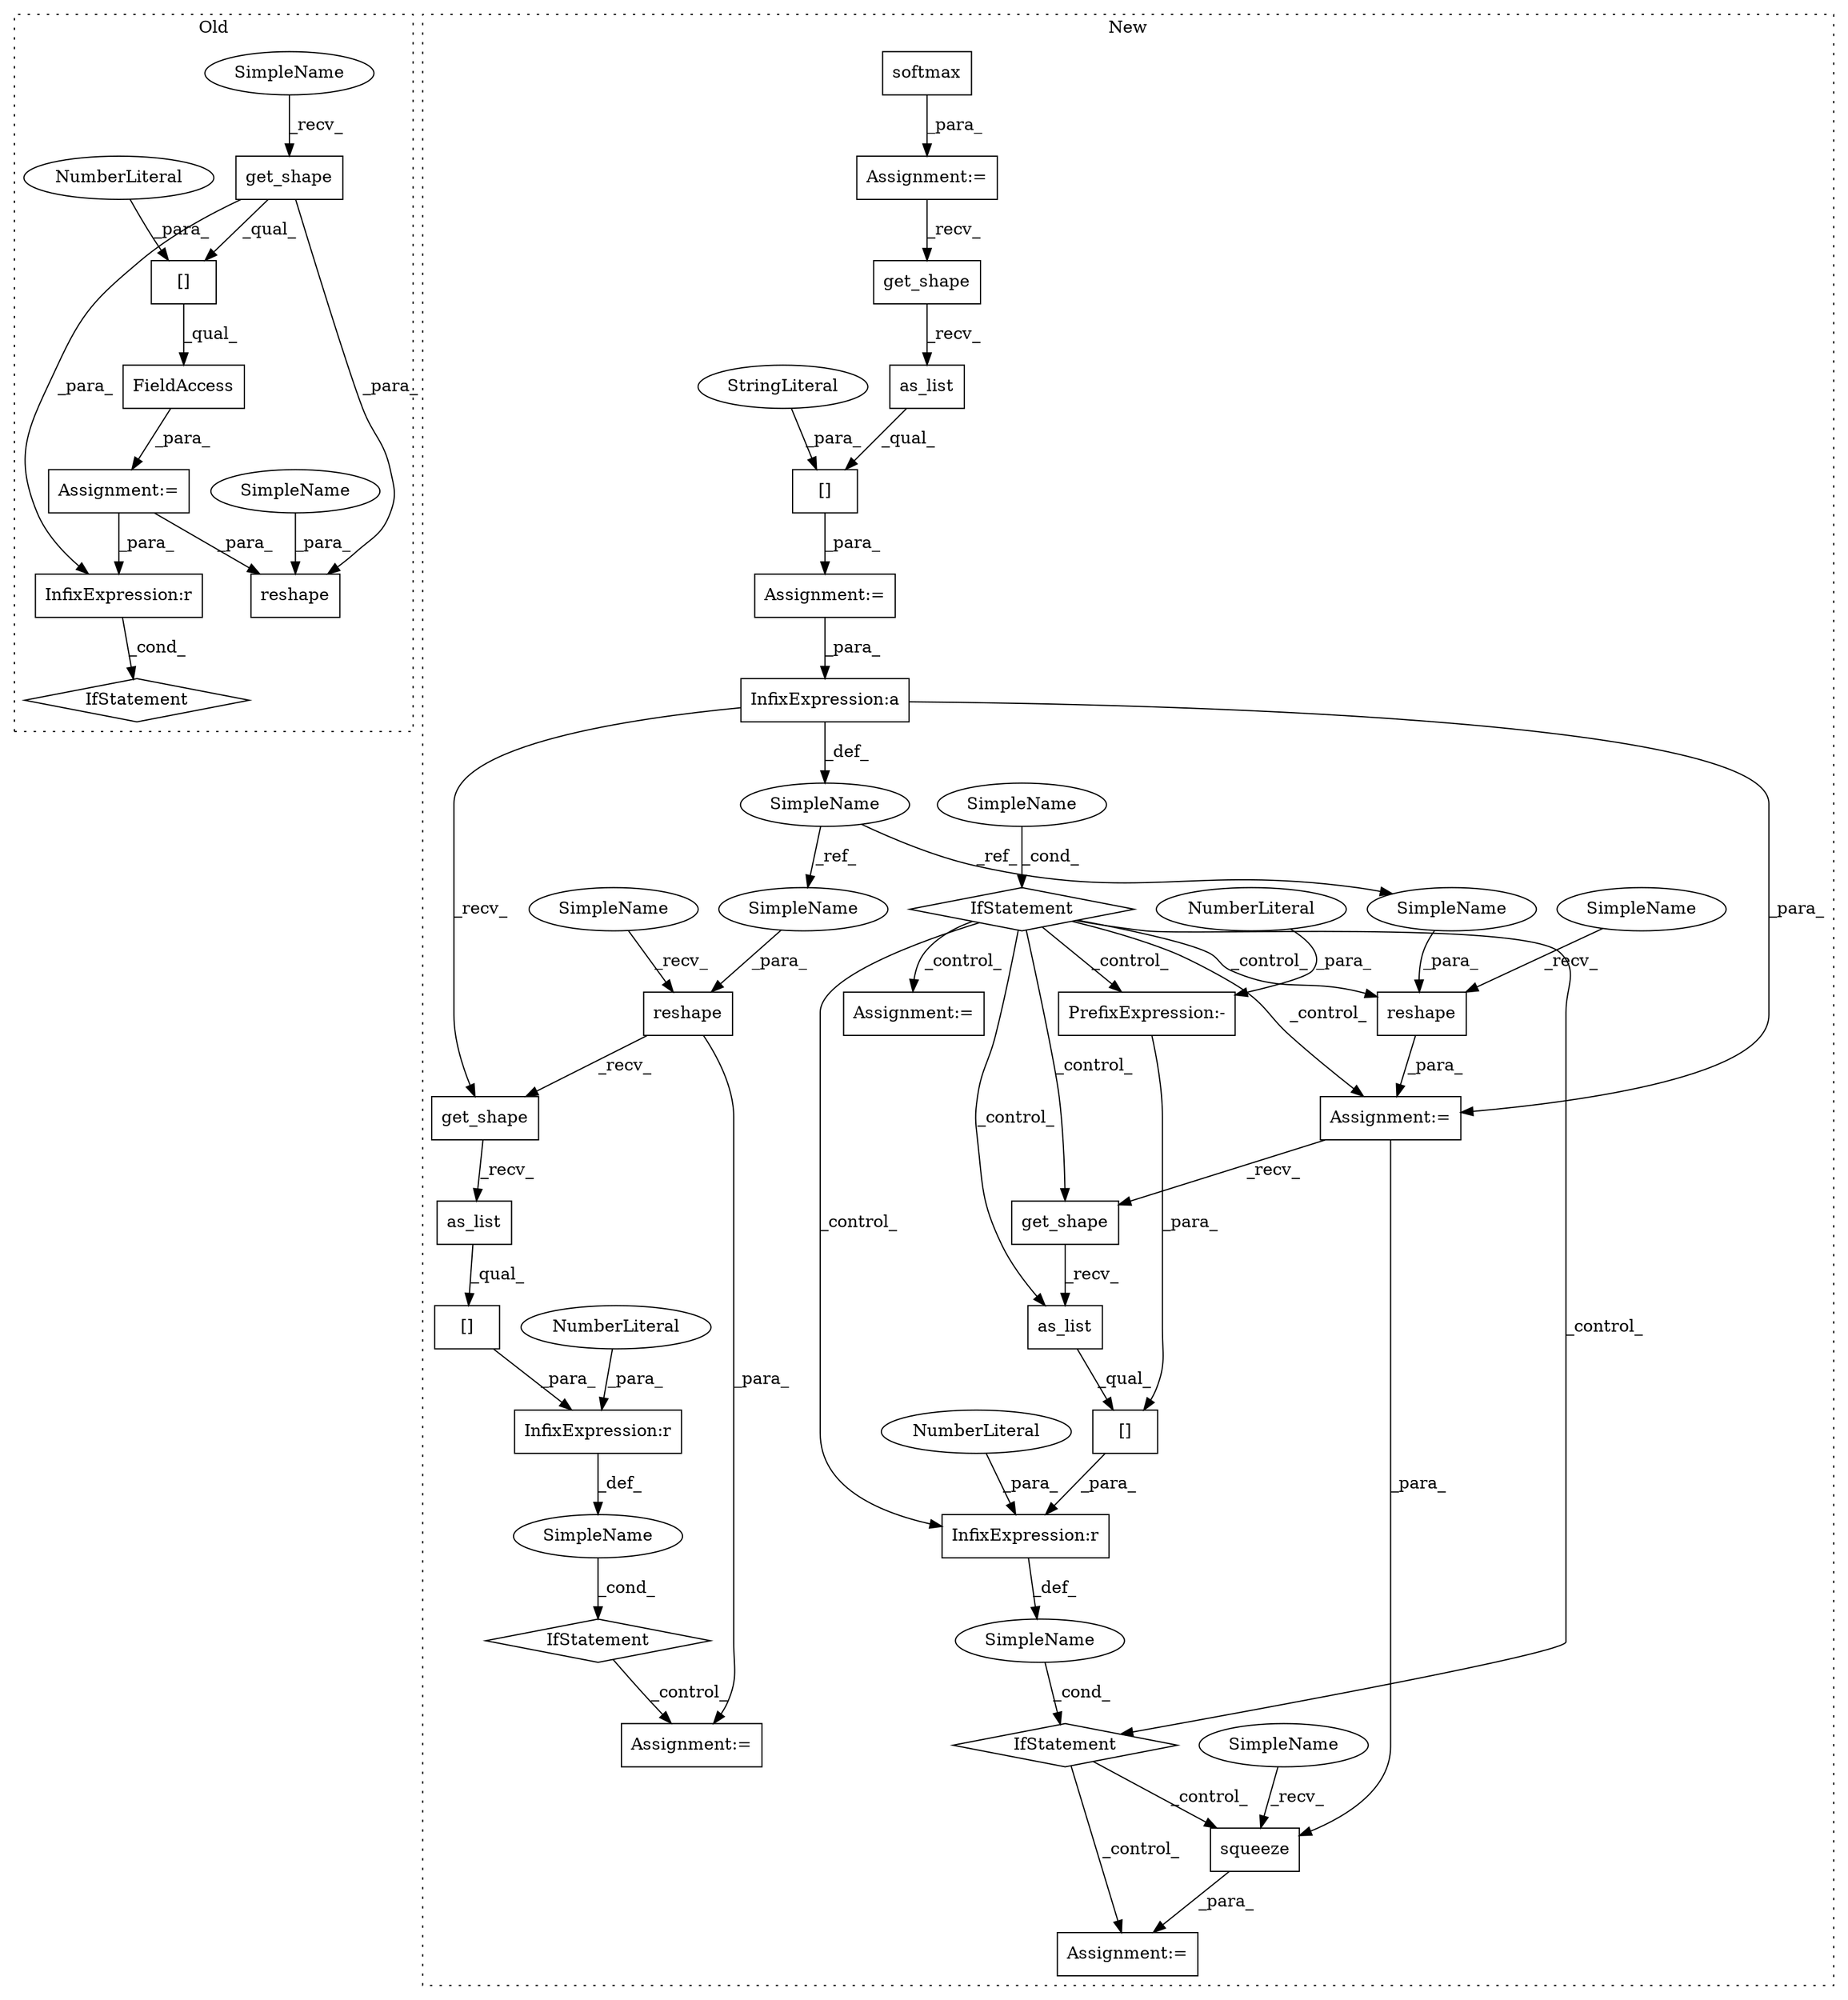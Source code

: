 digraph G {
subgraph cluster0 {
1 [label="get_shape" a="32" s="1697" l="11" shape="box"];
3 [label="Assignment:=" a="7" s="1683" l="1" shape="box"];
4 [label="[]" a="2" s="1684,1710" l="25,1" shape="box"];
5 [label="NumberLiteral" a="34" s="1709" l="1" shape="ellipse"];
7 [label="IfStatement" a="25" s="2638" l="3" shape="diamond"];
12 [label="FieldAccess" a="22" s="1684" l="33" shape="box"];
25 [label="reshape" a="32" s="1749,1794" l="8,1" shape="box"];
38 [label="InfixExpression:r" a="27" s="2629" l="4" shape="box"];
43 [label="SimpleName" a="42" s="1757" l="12" shape="ellipse"];
44 [label="SimpleName" a="42" s="1684" l="12" shape="ellipse"];
label = "Old";
style="dotted";
}
subgraph cluster1 {
2 [label="get_shape" a="32" s="2788" l="11" shape="box"];
6 [label="IfStatement" a="25" s="2775,2818" l="4,2" shape="diamond"];
8 [label="SimpleName" a="42" s="" l="" shape="ellipse"];
9 [label="Assignment:=" a="7" s="2844" l="1" shape="box"];
10 [label="squeeze" a="32" s="2856,2875" l="8,1" shape="box"];
11 [label="softmax" a="32" s="2284,2298" l="8,1" shape="box"];
13 [label="IfStatement" a="25" s="2526,2575" l="4,2" shape="diamond"];
14 [label="SimpleName" a="42" s="" l="" shape="ellipse"];
15 [label="Assignment:=" a="7" s="2605" l="1" shape="box"];
16 [label="IfStatement" a="25" s="2667,2689" l="4,2" shape="diamond"];
17 [label="reshape" a="32" s="2476,2513" l="8,1" shape="box"];
18 [label="InfixExpression:a" a="27" s="2421" l="3" shape="box"];
19 [label="[]" a="2" s="2530,2569" l="37,1" shape="box"];
20 [label="SimpleName" a="42" s="" l="" shape="ellipse"];
21 [label="[]" a="2" s="2779,2812" l="31,1" shape="box"];
22 [label="get_shape" a="32" s="2545" l="11" shape="box"];
23 [label="[]" a="2" s="2337,2384" l="29,1" shape="box"];
24 [label="get_shape" a="32" s="2344" l="11" shape="box"];
26 [label="reshape" a="32" s="2725,2760" l="8,1" shape="box"];
27 [label="SimpleName" a="42" s="2397" l="9" shape="ellipse"];
28 [label="as_list" a="32" s="2557" l="9" shape="box"];
29 [label="PrefixExpression:-" a="38" s="2810" l="1" shape="box"];
30 [label="NumberLiteral" a="34" s="2811" l="1" shape="ellipse"];
31 [label="as_list" a="32" s="2800" l="9" shape="box"];
32 [label="StringLiteral" a="45" s="2366" l="18" shape="ellipse"];
33 [label="as_list" a="32" s="2356" l="9" shape="box"];
34 [label="InfixExpression:r" a="27" s="2570" l="4" shape="box"];
35 [label="NumberLiteral" a="34" s="2574" l="1" shape="ellipse"];
36 [label="InfixExpression:r" a="27" s="2813" l="4" shape="box"];
37 [label="NumberLiteral" a="34" s="2817" l="1" shape="ellipse"];
39 [label="Assignment:=" a="7" s="2713" l="1" shape="box"];
40 [label="Assignment:=" a="7" s="2336" l="1" shape="box"];
41 [label="Assignment:=" a="7" s="2932" l="1" shape="box"];
42 [label="Assignment:=" a="7" s="2269" l="1" shape="box"];
45 [label="SimpleName" a="42" s="2845" l="10" shape="ellipse"];
46 [label="SimpleName" a="42" s="2465" l="10" shape="ellipse"];
47 [label="SimpleName" a="42" s="2714" l="10" shape="ellipse"];
48 [label="SimpleName" a="42" s="2751" l="9" shape="ellipse"];
49 [label="SimpleName" a="42" s="2504" l="9" shape="ellipse"];
label = "New";
style="dotted";
}
1 -> 4 [label="_qual_"];
1 -> 38 [label="_para_"];
1 -> 25 [label="_para_"];
2 -> 31 [label="_recv_"];
3 -> 38 [label="_para_"];
3 -> 25 [label="_para_"];
4 -> 12 [label="_qual_"];
5 -> 4 [label="_para_"];
6 -> 10 [label="_control_"];
6 -> 9 [label="_control_"];
8 -> 6 [label="_cond_"];
10 -> 9 [label="_para_"];
11 -> 42 [label="_para_"];
12 -> 3 [label="_para_"];
13 -> 15 [label="_control_"];
14 -> 13 [label="_cond_"];
16 -> 31 [label="_control_"];
16 -> 36 [label="_control_"];
16 -> 29 [label="_control_"];
16 -> 6 [label="_control_"];
16 -> 26 [label="_control_"];
16 -> 39 [label="_control_"];
16 -> 41 [label="_control_"];
16 -> 2 [label="_control_"];
17 -> 22 [label="_recv_"];
17 -> 15 [label="_para_"];
18 -> 39 [label="_para_"];
18 -> 22 [label="_recv_"];
18 -> 27 [label="_def_"];
19 -> 34 [label="_para_"];
20 -> 16 [label="_cond_"];
21 -> 36 [label="_para_"];
22 -> 28 [label="_recv_"];
23 -> 40 [label="_para_"];
24 -> 33 [label="_recv_"];
26 -> 39 [label="_para_"];
27 -> 48 [label="_ref_"];
27 -> 49 [label="_ref_"];
28 -> 19 [label="_qual_"];
29 -> 21 [label="_para_"];
30 -> 29 [label="_para_"];
31 -> 21 [label="_qual_"];
32 -> 23 [label="_para_"];
33 -> 23 [label="_qual_"];
34 -> 14 [label="_def_"];
35 -> 34 [label="_para_"];
36 -> 8 [label="_def_"];
37 -> 36 [label="_para_"];
38 -> 7 [label="_cond_"];
39 -> 2 [label="_recv_"];
39 -> 10 [label="_para_"];
40 -> 18 [label="_para_"];
42 -> 24 [label="_recv_"];
43 -> 25 [label="_para_"];
44 -> 1 [label="_recv_"];
45 -> 10 [label="_recv_"];
46 -> 17 [label="_recv_"];
47 -> 26 [label="_recv_"];
48 -> 26 [label="_para_"];
49 -> 17 [label="_para_"];
}